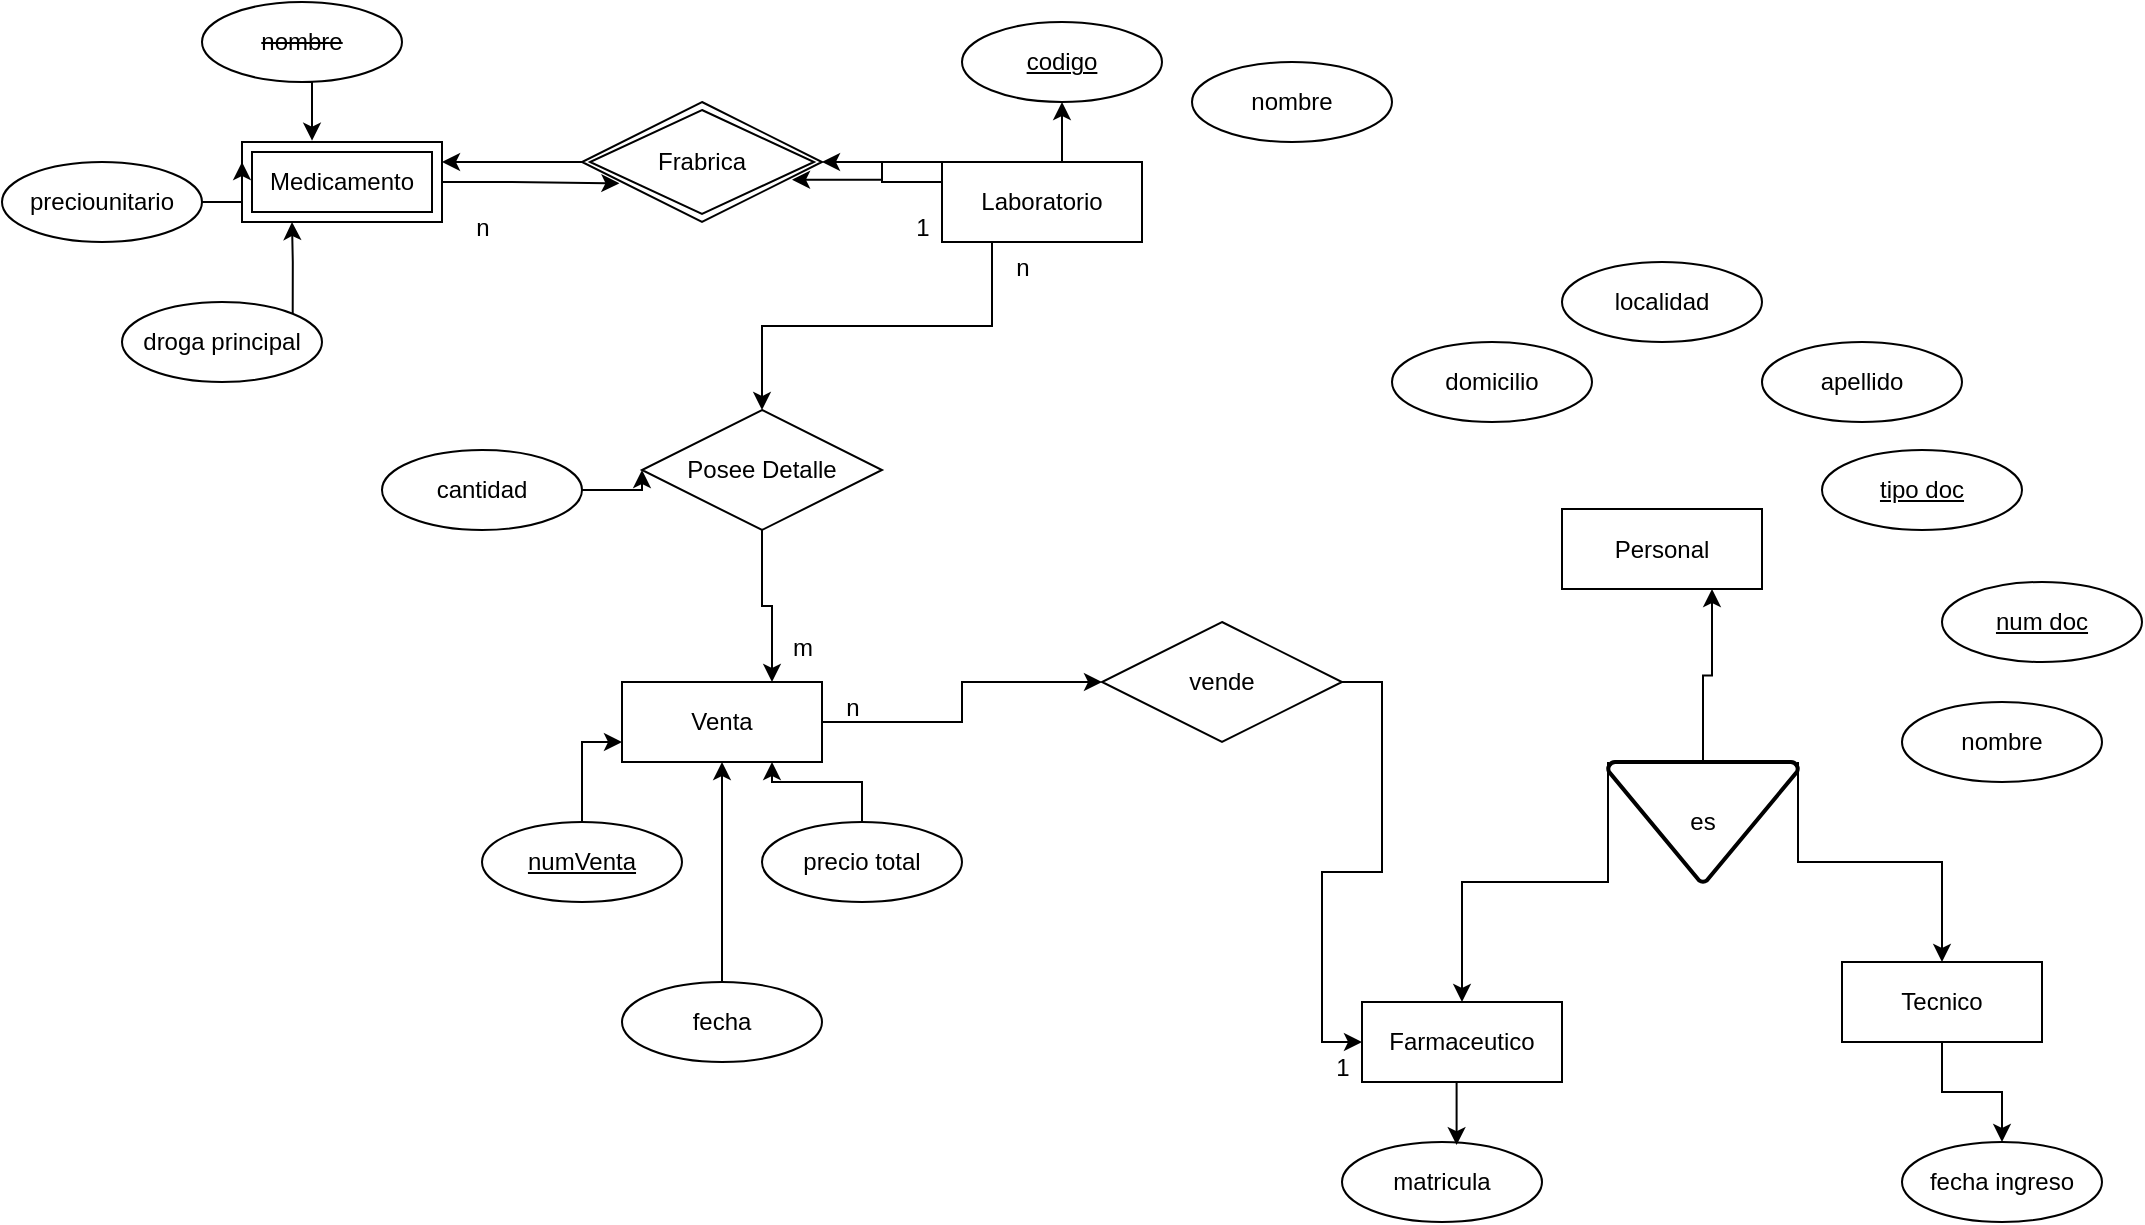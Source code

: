 <mxfile version="24.3.0" type="github">
  <diagram name="Página-1" id="TlZPlAhorYMwZ6VxBVA7">
    <mxGraphModel dx="2390" dy="715" grid="1" gridSize="10" guides="1" tooltips="1" connect="1" arrows="1" fold="1" page="1" pageScale="1" pageWidth="1169" pageHeight="827" math="0" shadow="0">
      <root>
        <mxCell id="0" />
        <mxCell id="1" parent="0" />
        <mxCell id="hN6Ft2aBoWXc-CW8SnqW-26" style="edgeStyle=orthogonalEdgeStyle;rounded=0;orthogonalLoop=1;jettySize=auto;html=1;exitX=0.5;exitY=0;exitDx=0;exitDy=0;entryX=0.5;entryY=1;entryDx=0;entryDy=0;" edge="1" parent="1" source="hN6Ft2aBoWXc-CW8SnqW-1" target="hN6Ft2aBoWXc-CW8SnqW-8">
          <mxGeometry relative="1" as="geometry" />
        </mxCell>
        <mxCell id="hN6Ft2aBoWXc-CW8SnqW-27" style="edgeStyle=orthogonalEdgeStyle;rounded=0;orthogonalLoop=1;jettySize=auto;html=1;exitX=0;exitY=0.25;exitDx=0;exitDy=0;entryX=1;entryY=0.5;entryDx=0;entryDy=0;" edge="1" parent="1" source="hN6Ft2aBoWXc-CW8SnqW-1" target="hN6Ft2aBoWXc-CW8SnqW-25">
          <mxGeometry relative="1" as="geometry" />
        </mxCell>
        <mxCell id="hN6Ft2aBoWXc-CW8SnqW-32" style="edgeStyle=orthogonalEdgeStyle;rounded=0;orthogonalLoop=1;jettySize=auto;html=1;exitX=0.25;exitY=1;exitDx=0;exitDy=0;entryX=0.5;entryY=0;entryDx=0;entryDy=0;" edge="1" parent="1" source="hN6Ft2aBoWXc-CW8SnqW-1" target="hN6Ft2aBoWXc-CW8SnqW-10">
          <mxGeometry relative="1" as="geometry" />
        </mxCell>
        <mxCell id="hN6Ft2aBoWXc-CW8SnqW-1" value="Laboratorio" style="whiteSpace=wrap;html=1;align=center;" vertex="1" parent="1">
          <mxGeometry x="410" y="220" width="100" height="40" as="geometry" />
        </mxCell>
        <mxCell id="hN6Ft2aBoWXc-CW8SnqW-3" value="Personal" style="whiteSpace=wrap;html=1;align=center;" vertex="1" parent="1">
          <mxGeometry x="720" y="393.5" width="100" height="40" as="geometry" />
        </mxCell>
        <mxCell id="hN6Ft2aBoWXc-CW8SnqW-41" style="edgeStyle=orthogonalEdgeStyle;rounded=0;orthogonalLoop=1;jettySize=auto;html=1;exitX=0.5;exitY=1;exitDx=0;exitDy=0;entryX=0.5;entryY=0;entryDx=0;entryDy=0;" edge="1" parent="1" source="hN6Ft2aBoWXc-CW8SnqW-4" target="hN6Ft2aBoWXc-CW8SnqW-19">
          <mxGeometry relative="1" as="geometry" />
        </mxCell>
        <mxCell id="hN6Ft2aBoWXc-CW8SnqW-4" value="Tecnico" style="whiteSpace=wrap;html=1;align=center;" vertex="1" parent="1">
          <mxGeometry x="860" y="620" width="100" height="40" as="geometry" />
        </mxCell>
        <mxCell id="hN6Ft2aBoWXc-CW8SnqW-5" value="Farmaceutico" style="whiteSpace=wrap;html=1;align=center;" vertex="1" parent="1">
          <mxGeometry x="620" y="640" width="100" height="40" as="geometry" />
        </mxCell>
        <mxCell id="hN6Ft2aBoWXc-CW8SnqW-51" style="edgeStyle=orthogonalEdgeStyle;rounded=0;orthogonalLoop=1;jettySize=auto;html=1;exitX=1;exitY=0.5;exitDx=0;exitDy=0;entryX=0;entryY=0.5;entryDx=0;entryDy=0;" edge="1" parent="1" source="hN6Ft2aBoWXc-CW8SnqW-6" target="hN6Ft2aBoWXc-CW8SnqW-50">
          <mxGeometry relative="1" as="geometry" />
        </mxCell>
        <mxCell id="hN6Ft2aBoWXc-CW8SnqW-6" value="Venta" style="whiteSpace=wrap;html=1;align=center;" vertex="1" parent="1">
          <mxGeometry x="250" y="480" width="100" height="40" as="geometry" />
        </mxCell>
        <mxCell id="hN6Ft2aBoWXc-CW8SnqW-7" value="&lt;strike data-sider-select-id=&quot;719cc103-c1ce-4ac5-bd89-df5244a27998&quot;&gt;nombre&lt;/strike&gt;" style="ellipse;whiteSpace=wrap;html=1;align=center;" vertex="1" parent="1">
          <mxGeometry x="40" y="140" width="100" height="40" as="geometry" />
        </mxCell>
        <mxCell id="hN6Ft2aBoWXc-CW8SnqW-8" value="&lt;u data-sider-select-id=&quot;3f612541-6a2f-4b13-8512-580c365d2d86&quot;&gt;codigo&lt;/u&gt;" style="ellipse;whiteSpace=wrap;html=1;align=center;" vertex="1" parent="1">
          <mxGeometry x="420" y="150" width="100" height="40" as="geometry" />
        </mxCell>
        <mxCell id="hN6Ft2aBoWXc-CW8SnqW-34" style="edgeStyle=orthogonalEdgeStyle;rounded=0;orthogonalLoop=1;jettySize=auto;html=1;exitX=0.5;exitY=0;exitDx=0;exitDy=0;entryX=0;entryY=0.75;entryDx=0;entryDy=0;" edge="1" parent="1" source="hN6Ft2aBoWXc-CW8SnqW-9" target="hN6Ft2aBoWXc-CW8SnqW-6">
          <mxGeometry relative="1" as="geometry" />
        </mxCell>
        <mxCell id="hN6Ft2aBoWXc-CW8SnqW-9" value="&lt;u data-sider-select-id=&quot;c9f788ba-5110-4904-9c8e-a749378fd717&quot;&gt;numVenta&lt;/u&gt;" style="ellipse;whiteSpace=wrap;html=1;align=center;" vertex="1" parent="1">
          <mxGeometry x="180" y="550" width="100" height="40" as="geometry" />
        </mxCell>
        <mxCell id="hN6Ft2aBoWXc-CW8SnqW-33" style="edgeStyle=orthogonalEdgeStyle;rounded=0;orthogonalLoop=1;jettySize=auto;html=1;exitX=0.5;exitY=1;exitDx=0;exitDy=0;entryX=0.75;entryY=0;entryDx=0;entryDy=0;" edge="1" parent="1" source="hN6Ft2aBoWXc-CW8SnqW-10" target="hN6Ft2aBoWXc-CW8SnqW-6">
          <mxGeometry relative="1" as="geometry" />
        </mxCell>
        <mxCell id="hN6Ft2aBoWXc-CW8SnqW-10" value="Posee Detalle" style="shape=rhombus;perimeter=rhombusPerimeter;whiteSpace=wrap;html=1;align=center;" vertex="1" parent="1">
          <mxGeometry x="260" y="344" width="120" height="60" as="geometry" />
        </mxCell>
        <mxCell id="hN6Ft2aBoWXc-CW8SnqW-11" value="&lt;u data-sider-select-id=&quot;b63a9625-bc79-4af2-80a4-248c1e6da509&quot;&gt;tipo doc&lt;/u&gt;" style="ellipse;whiteSpace=wrap;html=1;align=center;" vertex="1" parent="1">
          <mxGeometry x="850" y="364" width="100" height="40" as="geometry" />
        </mxCell>
        <mxCell id="hN6Ft2aBoWXc-CW8SnqW-12" value="&lt;u data-sider-select-id=&quot;1709219d-3d8e-4f5d-b93e-6fe3bbe0666c&quot;&gt;num doc&lt;/u&gt;" style="ellipse;whiteSpace=wrap;html=1;align=center;" vertex="1" parent="1">
          <mxGeometry x="910" y="430" width="100" height="40" as="geometry" />
        </mxCell>
        <mxCell id="hN6Ft2aBoWXc-CW8SnqW-13" value="nombre" style="ellipse;whiteSpace=wrap;html=1;align=center;" vertex="1" parent="1">
          <mxGeometry x="890" y="490" width="100" height="40" as="geometry" />
        </mxCell>
        <mxCell id="hN6Ft2aBoWXc-CW8SnqW-14" value="apellido" style="ellipse;whiteSpace=wrap;html=1;align=center;" vertex="1" parent="1">
          <mxGeometry x="820" y="310" width="100" height="40" as="geometry" />
        </mxCell>
        <mxCell id="hN6Ft2aBoWXc-CW8SnqW-15" value="domicilio" style="ellipse;whiteSpace=wrap;html=1;align=center;" vertex="1" parent="1">
          <mxGeometry x="635" y="310" width="100" height="40" as="geometry" />
        </mxCell>
        <mxCell id="hN6Ft2aBoWXc-CW8SnqW-16" value="localidad" style="ellipse;whiteSpace=wrap;html=1;align=center;" vertex="1" parent="1">
          <mxGeometry x="720" y="270" width="100" height="40" as="geometry" />
        </mxCell>
        <mxCell id="hN6Ft2aBoWXc-CW8SnqW-35" style="edgeStyle=orthogonalEdgeStyle;rounded=0;orthogonalLoop=1;jettySize=auto;html=1;exitX=0.5;exitY=0;exitDx=0;exitDy=0;exitPerimeter=0;entryX=0.75;entryY=1;entryDx=0;entryDy=0;" edge="1" parent="1" source="hN6Ft2aBoWXc-CW8SnqW-17" target="hN6Ft2aBoWXc-CW8SnqW-3">
          <mxGeometry relative="1" as="geometry" />
        </mxCell>
        <mxCell id="hN6Ft2aBoWXc-CW8SnqW-36" style="edgeStyle=orthogonalEdgeStyle;rounded=0;orthogonalLoop=1;jettySize=auto;html=1;exitX=0;exitY=0;exitDx=0;exitDy=0;exitPerimeter=0;entryX=0.5;entryY=0;entryDx=0;entryDy=0;" edge="1" parent="1" source="hN6Ft2aBoWXc-CW8SnqW-17" target="hN6Ft2aBoWXc-CW8SnqW-5">
          <mxGeometry relative="1" as="geometry">
            <Array as="points">
              <mxPoint x="743" y="580" />
              <mxPoint x="670" y="580" />
            </Array>
          </mxGeometry>
        </mxCell>
        <mxCell id="hN6Ft2aBoWXc-CW8SnqW-37" style="edgeStyle=orthogonalEdgeStyle;rounded=0;orthogonalLoop=1;jettySize=auto;html=1;exitX=1;exitY=0;exitDx=0;exitDy=0;exitPerimeter=0;entryX=0.5;entryY=0;entryDx=0;entryDy=0;" edge="1" parent="1" source="hN6Ft2aBoWXc-CW8SnqW-17" target="hN6Ft2aBoWXc-CW8SnqW-4">
          <mxGeometry relative="1" as="geometry">
            <Array as="points">
              <mxPoint x="838" y="570" />
              <mxPoint x="910" y="570" />
            </Array>
          </mxGeometry>
        </mxCell>
        <mxCell id="hN6Ft2aBoWXc-CW8SnqW-17" value="es" style="strokeWidth=2;html=1;shape=mxgraph.flowchart.merge_or_storage;whiteSpace=wrap;" vertex="1" parent="1">
          <mxGeometry x="743" y="520" width="95" height="60" as="geometry" />
        </mxCell>
        <mxCell id="hN6Ft2aBoWXc-CW8SnqW-18" value="matricula" style="ellipse;whiteSpace=wrap;html=1;align=center;" vertex="1" parent="1">
          <mxGeometry x="610" y="710" width="100" height="40" as="geometry" />
        </mxCell>
        <mxCell id="hN6Ft2aBoWXc-CW8SnqW-19" value="fecha ingreso" style="ellipse;whiteSpace=wrap;html=1;align=center;" vertex="1" parent="1">
          <mxGeometry x="890" y="710" width="100" height="40" as="geometry" />
        </mxCell>
        <mxCell id="hN6Ft2aBoWXc-CW8SnqW-22" value="Medicamento" style="shape=ext;margin=3;double=1;whiteSpace=wrap;html=1;align=center;" vertex="1" parent="1">
          <mxGeometry x="60" y="210" width="100" height="40" as="geometry" />
        </mxCell>
        <mxCell id="hN6Ft2aBoWXc-CW8SnqW-29" style="edgeStyle=orthogonalEdgeStyle;rounded=0;orthogonalLoop=1;jettySize=auto;html=1;exitX=0;exitY=0.5;exitDx=0;exitDy=0;entryX=1;entryY=0.25;entryDx=0;entryDy=0;" edge="1" parent="1" source="hN6Ft2aBoWXc-CW8SnqW-25" target="hN6Ft2aBoWXc-CW8SnqW-22">
          <mxGeometry relative="1" as="geometry" />
        </mxCell>
        <mxCell id="hN6Ft2aBoWXc-CW8SnqW-25" value="Frabrica" style="shape=rhombus;double=1;perimeter=rhombusPerimeter;whiteSpace=wrap;html=1;align=center;" vertex="1" parent="1">
          <mxGeometry x="230" y="190" width="120" height="60" as="geometry" />
        </mxCell>
        <mxCell id="hN6Ft2aBoWXc-CW8SnqW-28" style="edgeStyle=orthogonalEdgeStyle;rounded=0;orthogonalLoop=1;jettySize=auto;html=1;exitX=0;exitY=0.75;exitDx=0;exitDy=0;entryX=0.875;entryY=0.648;entryDx=0;entryDy=0;entryPerimeter=0;" edge="1" parent="1" source="hN6Ft2aBoWXc-CW8SnqW-1" target="hN6Ft2aBoWXc-CW8SnqW-25">
          <mxGeometry relative="1" as="geometry">
            <Array as="points">
              <mxPoint x="410" y="220" />
              <mxPoint x="380" y="220" />
              <mxPoint x="380" y="229" />
            </Array>
          </mxGeometry>
        </mxCell>
        <mxCell id="hN6Ft2aBoWXc-CW8SnqW-30" style="edgeStyle=orthogonalEdgeStyle;rounded=0;orthogonalLoop=1;jettySize=auto;html=1;exitX=1;exitY=0.5;exitDx=0;exitDy=0;entryX=0.156;entryY=0.678;entryDx=0;entryDy=0;entryPerimeter=0;" edge="1" parent="1" source="hN6Ft2aBoWXc-CW8SnqW-22" target="hN6Ft2aBoWXc-CW8SnqW-25">
          <mxGeometry relative="1" as="geometry" />
        </mxCell>
        <mxCell id="hN6Ft2aBoWXc-CW8SnqW-31" style="edgeStyle=orthogonalEdgeStyle;rounded=0;orthogonalLoop=1;jettySize=auto;html=1;exitX=0.5;exitY=1;exitDx=0;exitDy=0;entryX=0.35;entryY=-0.017;entryDx=0;entryDy=0;entryPerimeter=0;" edge="1" parent="1" source="hN6Ft2aBoWXc-CW8SnqW-7" target="hN6Ft2aBoWXc-CW8SnqW-22">
          <mxGeometry relative="1" as="geometry" />
        </mxCell>
        <mxCell id="hN6Ft2aBoWXc-CW8SnqW-38" value="nombre" style="ellipse;whiteSpace=wrap;html=1;align=center;" vertex="1" parent="1">
          <mxGeometry x="535" y="170" width="100" height="40" as="geometry" />
        </mxCell>
        <mxCell id="hN6Ft2aBoWXc-CW8SnqW-45" style="edgeStyle=orthogonalEdgeStyle;rounded=0;orthogonalLoop=1;jettySize=auto;html=1;exitX=1;exitY=0;exitDx=0;exitDy=0;entryX=0.25;entryY=1;entryDx=0;entryDy=0;" edge="1" parent="1" source="hN6Ft2aBoWXc-CW8SnqW-39" target="hN6Ft2aBoWXc-CW8SnqW-22">
          <mxGeometry relative="1" as="geometry" />
        </mxCell>
        <mxCell id="hN6Ft2aBoWXc-CW8SnqW-39" value="droga principal" style="ellipse;whiteSpace=wrap;html=1;align=center;" vertex="1" parent="1">
          <mxGeometry y="290" width="100" height="40" as="geometry" />
        </mxCell>
        <mxCell id="hN6Ft2aBoWXc-CW8SnqW-53" style="edgeStyle=orthogonalEdgeStyle;rounded=0;orthogonalLoop=1;jettySize=auto;html=1;exitX=1;exitY=0.5;exitDx=0;exitDy=0;entryX=0;entryY=0.25;entryDx=0;entryDy=0;" edge="1" parent="1" source="hN6Ft2aBoWXc-CW8SnqW-40" target="hN6Ft2aBoWXc-CW8SnqW-22">
          <mxGeometry relative="1" as="geometry" />
        </mxCell>
        <mxCell id="hN6Ft2aBoWXc-CW8SnqW-40" value="preciounitario" style="ellipse;whiteSpace=wrap;html=1;align=center;" vertex="1" parent="1">
          <mxGeometry x="-60" y="220" width="100" height="40" as="geometry" />
        </mxCell>
        <mxCell id="hN6Ft2aBoWXc-CW8SnqW-42" style="edgeStyle=orthogonalEdgeStyle;rounded=0;orthogonalLoop=1;jettySize=auto;html=1;exitX=0.5;exitY=1;exitDx=0;exitDy=0;entryX=0.573;entryY=0.039;entryDx=0;entryDy=0;entryPerimeter=0;" edge="1" parent="1" source="hN6Ft2aBoWXc-CW8SnqW-5" target="hN6Ft2aBoWXc-CW8SnqW-18">
          <mxGeometry relative="1" as="geometry" />
        </mxCell>
        <mxCell id="hN6Ft2aBoWXc-CW8SnqW-44" style="edgeStyle=orthogonalEdgeStyle;rounded=0;orthogonalLoop=1;jettySize=auto;html=1;exitX=1;exitY=0.5;exitDx=0;exitDy=0;entryX=0;entryY=0.5;entryDx=0;entryDy=0;" edge="1" parent="1" source="hN6Ft2aBoWXc-CW8SnqW-43" target="hN6Ft2aBoWXc-CW8SnqW-10">
          <mxGeometry relative="1" as="geometry" />
        </mxCell>
        <mxCell id="hN6Ft2aBoWXc-CW8SnqW-43" value="cantidad" style="ellipse;whiteSpace=wrap;html=1;align=center;" vertex="1" parent="1">
          <mxGeometry x="130" y="364" width="100" height="40" as="geometry" />
        </mxCell>
        <mxCell id="hN6Ft2aBoWXc-CW8SnqW-49" style="edgeStyle=orthogonalEdgeStyle;rounded=0;orthogonalLoop=1;jettySize=auto;html=1;exitX=0.5;exitY=0;exitDx=0;exitDy=0;entryX=0.75;entryY=1;entryDx=0;entryDy=0;" edge="1" parent="1" source="hN6Ft2aBoWXc-CW8SnqW-46" target="hN6Ft2aBoWXc-CW8SnqW-6">
          <mxGeometry relative="1" as="geometry" />
        </mxCell>
        <mxCell id="hN6Ft2aBoWXc-CW8SnqW-46" value="precio total" style="ellipse;whiteSpace=wrap;html=1;align=center;" vertex="1" parent="1">
          <mxGeometry x="320" y="550" width="100" height="40" as="geometry" />
        </mxCell>
        <mxCell id="hN6Ft2aBoWXc-CW8SnqW-48" style="edgeStyle=orthogonalEdgeStyle;rounded=0;orthogonalLoop=1;jettySize=auto;html=1;exitX=0.5;exitY=0;exitDx=0;exitDy=0;entryX=0.5;entryY=1;entryDx=0;entryDy=0;" edge="1" parent="1" source="hN6Ft2aBoWXc-CW8SnqW-47" target="hN6Ft2aBoWXc-CW8SnqW-6">
          <mxGeometry relative="1" as="geometry" />
        </mxCell>
        <mxCell id="hN6Ft2aBoWXc-CW8SnqW-47" value="fecha" style="ellipse;whiteSpace=wrap;html=1;align=center;" vertex="1" parent="1">
          <mxGeometry x="250" y="630" width="100" height="40" as="geometry" />
        </mxCell>
        <mxCell id="hN6Ft2aBoWXc-CW8SnqW-52" style="edgeStyle=orthogonalEdgeStyle;rounded=0;orthogonalLoop=1;jettySize=auto;html=1;exitX=1;exitY=0.5;exitDx=0;exitDy=0;entryX=0;entryY=0.5;entryDx=0;entryDy=0;" edge="1" parent="1" source="hN6Ft2aBoWXc-CW8SnqW-50" target="hN6Ft2aBoWXc-CW8SnqW-5">
          <mxGeometry relative="1" as="geometry" />
        </mxCell>
        <mxCell id="hN6Ft2aBoWXc-CW8SnqW-50" value="vende" style="shape=rhombus;perimeter=rhombusPerimeter;whiteSpace=wrap;html=1;align=center;" vertex="1" parent="1">
          <mxGeometry x="490" y="450" width="120" height="60" as="geometry" />
        </mxCell>
        <mxCell id="hN6Ft2aBoWXc-CW8SnqW-54" value="n" style="text;html=1;align=center;verticalAlign=middle;resizable=0;points=[];autosize=1;strokeColor=none;fillColor=none;" vertex="1" parent="1">
          <mxGeometry x="435" y="258" width="30" height="30" as="geometry" />
        </mxCell>
        <mxCell id="hN6Ft2aBoWXc-CW8SnqW-55" value="m" style="text;html=1;align=center;verticalAlign=middle;resizable=0;points=[];autosize=1;strokeColor=none;fillColor=none;" vertex="1" parent="1">
          <mxGeometry x="325" y="448" width="30" height="30" as="geometry" />
        </mxCell>
        <mxCell id="hN6Ft2aBoWXc-CW8SnqW-56" value="n" style="text;html=1;align=center;verticalAlign=middle;resizable=0;points=[];autosize=1;strokeColor=none;fillColor=none;" vertex="1" parent="1">
          <mxGeometry x="165" y="238" width="30" height="30" as="geometry" />
        </mxCell>
        <mxCell id="hN6Ft2aBoWXc-CW8SnqW-57" value="1" style="text;html=1;align=center;verticalAlign=middle;resizable=0;points=[];autosize=1;strokeColor=none;fillColor=none;" vertex="1" parent="1">
          <mxGeometry x="385" y="238" width="30" height="30" as="geometry" />
        </mxCell>
        <mxCell id="hN6Ft2aBoWXc-CW8SnqW-58" value="n" style="text;html=1;align=center;verticalAlign=middle;resizable=0;points=[];autosize=1;strokeColor=none;fillColor=none;" vertex="1" parent="1">
          <mxGeometry x="350" y="478" width="30" height="30" as="geometry" />
        </mxCell>
        <mxCell id="hN6Ft2aBoWXc-CW8SnqW-59" value="1" style="text;html=1;align=center;verticalAlign=middle;resizable=0;points=[];autosize=1;strokeColor=none;fillColor=none;" vertex="1" parent="1">
          <mxGeometry x="595" y="658" width="30" height="30" as="geometry" />
        </mxCell>
      </root>
    </mxGraphModel>
  </diagram>
</mxfile>
